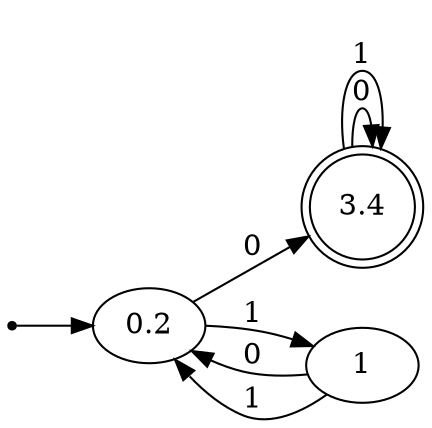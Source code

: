 digraph AFD { 
	rankdir=LR; 
	node [ shape = point ]; _qi;
	node [ shape = oval ];
	// transicoes 
	_qi -> 0.2;
	0.2 -> 3.4 [ label = "0" ];
	0.2 -> 1 [ label = "1" ];
	1 -> 0.2 [ label = "0" ];
	1 -> 0.2 [ label = "1" ];
	3.4 -> 3.4 [ label = "0" ];
	3.4 -> 3.4 [ label = "1" ];
	// Estados Finais 
	3.4 [ shape = "doublecircle"]; 
}